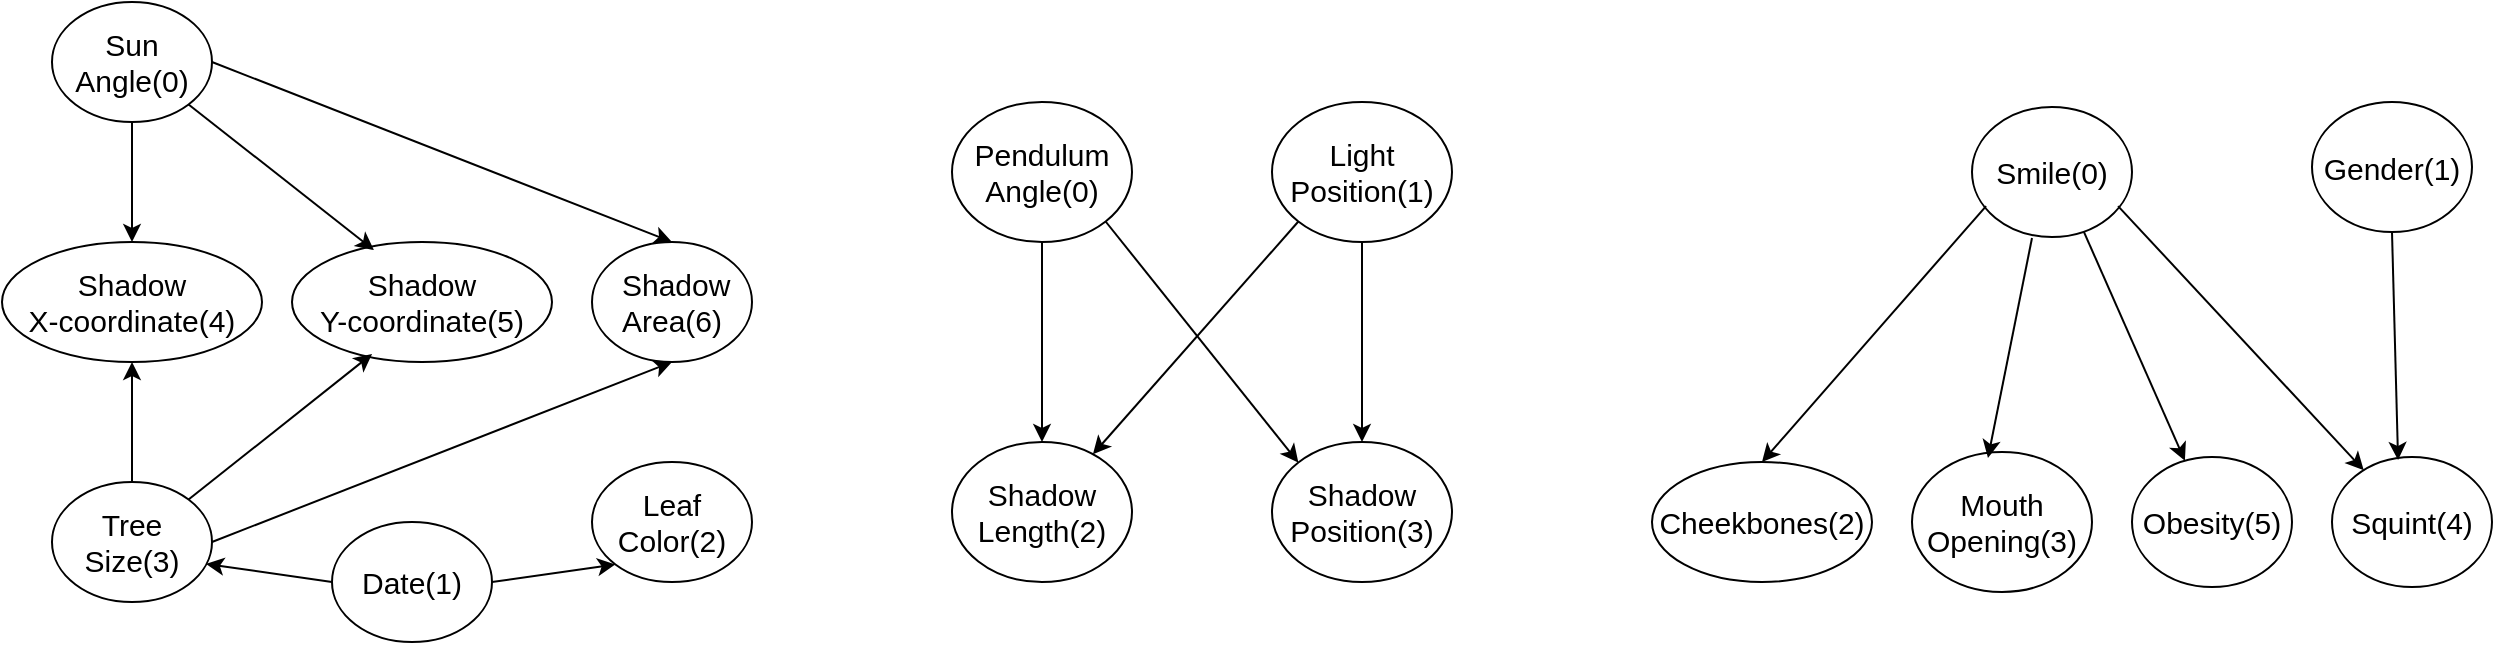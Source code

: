 <mxfile version="22.1.18" type="github">
  <diagram name="第 1 页" id="nXLrCAXywMhfkzrj3yQS">
    <mxGraphModel dx="2261" dy="738" grid="1" gridSize="10" guides="1" tooltips="1" connect="1" arrows="1" fold="1" page="1" pageScale="1" pageWidth="827" pageHeight="1169" math="0" shadow="0">
      <root>
        <mxCell id="0" />
        <mxCell id="1" parent="0" />
        <mxCell id="7ogSb8fjKF1HWpliJjE_-9" value="Date(1)" style="ellipse;whiteSpace=wrap;html=1;fontSize=15;" parent="1" vertex="1">
          <mxGeometry x="140" y="460" width="80" height="60" as="geometry" />
        </mxCell>
        <mxCell id="7ogSb8fjKF1HWpliJjE_-11" value="Sun Angle(0)" style="ellipse;whiteSpace=wrap;html=1;fontSize=15;" parent="1" vertex="1">
          <mxGeometry y="200" width="80" height="60" as="geometry" />
        </mxCell>
        <mxCell id="7ogSb8fjKF1HWpliJjE_-12" value="Leaf Color(2)" style="ellipse;whiteSpace=wrap;html=1;fontSize=15;" parent="1" vertex="1">
          <mxGeometry x="270" y="430" width="80" height="60" as="geometry" />
        </mxCell>
        <mxCell id="7ogSb8fjKF1HWpliJjE_-14" value="&lt;div&gt;Shadow&lt;/div&gt;X-coordinate(4)" style="ellipse;whiteSpace=wrap;html=1;fontSize=15;" parent="1" vertex="1">
          <mxGeometry x="-25" y="320" width="130" height="60" as="geometry" />
        </mxCell>
        <mxCell id="7ogSb8fjKF1HWpliJjE_-15" value="&amp;nbsp;Shadow Area(6)" style="ellipse;whiteSpace=wrap;html=1;fontSize=15;" parent="1" vertex="1">
          <mxGeometry x="270" y="320" width="80" height="60" as="geometry" />
        </mxCell>
        <mxCell id="7ogSb8fjKF1HWpliJjE_-16" value="&lt;div&gt;Tree&lt;/div&gt;Size(3)" style="ellipse;whiteSpace=wrap;html=1;fontSize=15;" parent="1" vertex="1">
          <mxGeometry y="440" width="80" height="60" as="geometry" />
        </mxCell>
        <mxCell id="hneB86rel0OWrAmVbkHW-1" value="&lt;div&gt;Shadow&lt;/div&gt;Y-coordinate(5)" style="ellipse;whiteSpace=wrap;html=1;fontSize=15;" vertex="1" parent="1">
          <mxGeometry x="120" y="320" width="130" height="60" as="geometry" />
        </mxCell>
        <mxCell id="hneB86rel0OWrAmVbkHW-2" value="" style="endArrow=classic;html=1;rounded=0;exitX=0.5;exitY=1;exitDx=0;exitDy=0;entryX=0.5;entryY=0;entryDx=0;entryDy=0;" edge="1" parent="1" source="7ogSb8fjKF1HWpliJjE_-11" target="7ogSb8fjKF1HWpliJjE_-14">
          <mxGeometry width="50" height="50" relative="1" as="geometry">
            <mxPoint x="390" y="410" as="sourcePoint" />
            <mxPoint x="440" y="360" as="targetPoint" />
          </mxGeometry>
        </mxCell>
        <mxCell id="hneB86rel0OWrAmVbkHW-3" value="" style="endArrow=classic;html=1;rounded=0;exitX=1;exitY=1;exitDx=0;exitDy=0;entryX=0.315;entryY=0.067;entryDx=0;entryDy=0;entryPerimeter=0;" edge="1" parent="1" source="7ogSb8fjKF1HWpliJjE_-11" target="hneB86rel0OWrAmVbkHW-1">
          <mxGeometry width="50" height="50" relative="1" as="geometry">
            <mxPoint x="390" y="410" as="sourcePoint" />
            <mxPoint x="440" y="360" as="targetPoint" />
          </mxGeometry>
        </mxCell>
        <mxCell id="hneB86rel0OWrAmVbkHW-4" value="" style="endArrow=classic;html=1;rounded=0;exitX=1;exitY=0.5;exitDx=0;exitDy=0;entryX=0.5;entryY=0;entryDx=0;entryDy=0;" edge="1" parent="1" source="7ogSb8fjKF1HWpliJjE_-11" target="7ogSb8fjKF1HWpliJjE_-15">
          <mxGeometry width="50" height="50" relative="1" as="geometry">
            <mxPoint x="390" y="410" as="sourcePoint" />
            <mxPoint x="440" y="360" as="targetPoint" />
          </mxGeometry>
        </mxCell>
        <mxCell id="hneB86rel0OWrAmVbkHW-5" value="" style="endArrow=classic;html=1;rounded=0;exitX=0.5;exitY=0;exitDx=0;exitDy=0;entryX=0.5;entryY=1;entryDx=0;entryDy=0;" edge="1" parent="1" source="7ogSb8fjKF1HWpliJjE_-16" target="7ogSb8fjKF1HWpliJjE_-14">
          <mxGeometry width="50" height="50" relative="1" as="geometry">
            <mxPoint x="390" y="410" as="sourcePoint" />
            <mxPoint x="440" y="360" as="targetPoint" />
          </mxGeometry>
        </mxCell>
        <mxCell id="hneB86rel0OWrAmVbkHW-6" value="" style="endArrow=classic;html=1;rounded=0;exitX=1;exitY=0;exitDx=0;exitDy=0;entryX=0.308;entryY=0.933;entryDx=0;entryDy=0;entryPerimeter=0;" edge="1" parent="1" source="7ogSb8fjKF1HWpliJjE_-16" target="hneB86rel0OWrAmVbkHW-1">
          <mxGeometry width="50" height="50" relative="1" as="geometry">
            <mxPoint x="390" y="410" as="sourcePoint" />
            <mxPoint x="440" y="360" as="targetPoint" />
          </mxGeometry>
        </mxCell>
        <mxCell id="hneB86rel0OWrAmVbkHW-7" value="" style="endArrow=classic;html=1;rounded=0;exitX=1;exitY=0.5;exitDx=0;exitDy=0;entryX=0.5;entryY=1;entryDx=0;entryDy=0;" edge="1" parent="1" source="7ogSb8fjKF1HWpliJjE_-16" target="7ogSb8fjKF1HWpliJjE_-15">
          <mxGeometry width="50" height="50" relative="1" as="geometry">
            <mxPoint x="390" y="410" as="sourcePoint" />
            <mxPoint x="440" y="360" as="targetPoint" />
          </mxGeometry>
        </mxCell>
        <mxCell id="hneB86rel0OWrAmVbkHW-10" value="" style="endArrow=classic;html=1;rounded=0;exitX=0;exitY=0.5;exitDx=0;exitDy=0;entryX=0.963;entryY=0.683;entryDx=0;entryDy=0;entryPerimeter=0;" edge="1" parent="1" source="7ogSb8fjKF1HWpliJjE_-9" target="7ogSb8fjKF1HWpliJjE_-16">
          <mxGeometry width="50" height="50" relative="1" as="geometry">
            <mxPoint x="390" y="410" as="sourcePoint" />
            <mxPoint x="440" y="360" as="targetPoint" />
          </mxGeometry>
        </mxCell>
        <mxCell id="hneB86rel0OWrAmVbkHW-11" value="" style="endArrow=classic;html=1;rounded=0;exitX=1;exitY=0.5;exitDx=0;exitDy=0;entryX=0;entryY=1;entryDx=0;entryDy=0;" edge="1" parent="1" source="7ogSb8fjKF1HWpliJjE_-9" target="7ogSb8fjKF1HWpliJjE_-12">
          <mxGeometry width="50" height="50" relative="1" as="geometry">
            <mxPoint x="390" y="410" as="sourcePoint" />
            <mxPoint x="440" y="360" as="targetPoint" />
          </mxGeometry>
        </mxCell>
        <mxCell id="hneB86rel0OWrAmVbkHW-12" value="Pendulum Angle(0)" style="ellipse;whiteSpace=wrap;html=1;fontSize=15;" vertex="1" parent="1">
          <mxGeometry x="450" y="250" width="90" height="70" as="geometry" />
        </mxCell>
        <mxCell id="hneB86rel0OWrAmVbkHW-14" value="Shadow Position(3)" style="ellipse;whiteSpace=wrap;html=1;fontSize=15;" vertex="1" parent="1">
          <mxGeometry x="610" y="420" width="90" height="70" as="geometry" />
        </mxCell>
        <mxCell id="hneB86rel0OWrAmVbkHW-15" value="&lt;div&gt;Light &lt;span style=&quot;background-color: initial;&quot;&gt;Position(1)&lt;/span&gt;&lt;/div&gt;" style="ellipse;whiteSpace=wrap;html=1;fontSize=15;" vertex="1" parent="1">
          <mxGeometry x="610" y="250" width="90" height="70" as="geometry" />
        </mxCell>
        <mxCell id="hneB86rel0OWrAmVbkHW-16" value="Shadow Length(2)" style="ellipse;whiteSpace=wrap;html=1;fontSize=15;" vertex="1" parent="1">
          <mxGeometry x="450" y="420" width="90" height="70" as="geometry" />
        </mxCell>
        <mxCell id="hneB86rel0OWrAmVbkHW-17" value="" style="endArrow=classic;html=1;rounded=0;exitX=0.5;exitY=1;exitDx=0;exitDy=0;entryX=0.5;entryY=0;entryDx=0;entryDy=0;" edge="1" parent="1" source="hneB86rel0OWrAmVbkHW-12" target="hneB86rel0OWrAmVbkHW-16">
          <mxGeometry width="50" height="50" relative="1" as="geometry">
            <mxPoint x="390" y="410" as="sourcePoint" />
            <mxPoint x="440" y="360" as="targetPoint" />
          </mxGeometry>
        </mxCell>
        <mxCell id="hneB86rel0OWrAmVbkHW-18" value="" style="endArrow=classic;html=1;rounded=0;exitX=1;exitY=1;exitDx=0;exitDy=0;entryX=0;entryY=0;entryDx=0;entryDy=0;" edge="1" parent="1" source="hneB86rel0OWrAmVbkHW-12" target="hneB86rel0OWrAmVbkHW-14">
          <mxGeometry width="50" height="50" relative="1" as="geometry">
            <mxPoint x="390" y="410" as="sourcePoint" />
            <mxPoint x="440" y="360" as="targetPoint" />
          </mxGeometry>
        </mxCell>
        <mxCell id="hneB86rel0OWrAmVbkHW-19" value="" style="endArrow=classic;html=1;rounded=0;exitX=0;exitY=1;exitDx=0;exitDy=0;" edge="1" parent="1" source="hneB86rel0OWrAmVbkHW-15" target="hneB86rel0OWrAmVbkHW-16">
          <mxGeometry width="50" height="50" relative="1" as="geometry">
            <mxPoint x="390" y="410" as="sourcePoint" />
            <mxPoint x="440" y="360" as="targetPoint" />
          </mxGeometry>
        </mxCell>
        <mxCell id="hneB86rel0OWrAmVbkHW-20" value="" style="endArrow=classic;html=1;rounded=0;exitX=0.5;exitY=1;exitDx=0;exitDy=0;entryX=0.5;entryY=0;entryDx=0;entryDy=0;" edge="1" parent="1" source="hneB86rel0OWrAmVbkHW-15" target="hneB86rel0OWrAmVbkHW-14">
          <mxGeometry width="50" height="50" relative="1" as="geometry">
            <mxPoint x="390" y="410" as="sourcePoint" />
            <mxPoint x="440" y="360" as="targetPoint" />
          </mxGeometry>
        </mxCell>
        <mxCell id="hneB86rel0OWrAmVbkHW-21" value="Smile(0)" style="ellipse;whiteSpace=wrap;html=1;fontSize=15;" vertex="1" parent="1">
          <mxGeometry x="960" y="252.5" width="80" height="65" as="geometry" />
        </mxCell>
        <mxCell id="hneB86rel0OWrAmVbkHW-22" value="Obesity(5)" style="ellipse;whiteSpace=wrap;html=1;fontSize=15;" vertex="1" parent="1">
          <mxGeometry x="1040" y="427.5" width="80" height="65" as="geometry" />
        </mxCell>
        <mxCell id="hneB86rel0OWrAmVbkHW-23" value="Gender(1)" style="ellipse;whiteSpace=wrap;html=1;fontSize=15;" vertex="1" parent="1">
          <mxGeometry x="1130" y="250" width="80" height="65" as="geometry" />
        </mxCell>
        <mxCell id="hneB86rel0OWrAmVbkHW-24" value="Squint(4)" style="ellipse;whiteSpace=wrap;html=1;fontSize=15;" vertex="1" parent="1">
          <mxGeometry x="1140" y="427.5" width="80" height="65" as="geometry" />
        </mxCell>
        <mxCell id="hneB86rel0OWrAmVbkHW-25" value="Cheekbones(2)" style="ellipse;whiteSpace=wrap;html=1;fontSize=15;" vertex="1" parent="1">
          <mxGeometry x="800" y="430" width="110" height="60" as="geometry" />
        </mxCell>
        <mxCell id="hneB86rel0OWrAmVbkHW-26" value="Mouth Opening(3)" style="ellipse;whiteSpace=wrap;html=1;fontSize=15;" vertex="1" parent="1">
          <mxGeometry x="930" y="425" width="90" height="70" as="geometry" />
        </mxCell>
        <mxCell id="hneB86rel0OWrAmVbkHW-27" value="" style="endArrow=classic;html=1;rounded=0;exitX=0.088;exitY=0.762;exitDx=0;exitDy=0;entryX=0.5;entryY=0;entryDx=0;entryDy=0;exitPerimeter=0;" edge="1" parent="1" source="hneB86rel0OWrAmVbkHW-21" target="hneB86rel0OWrAmVbkHW-25">
          <mxGeometry width="50" height="50" relative="1" as="geometry">
            <mxPoint x="520" y="410" as="sourcePoint" />
            <mxPoint x="570" y="360" as="targetPoint" />
          </mxGeometry>
        </mxCell>
        <mxCell id="hneB86rel0OWrAmVbkHW-28" value="" style="endArrow=classic;html=1;rounded=0;entryX=0.422;entryY=0.043;entryDx=0;entryDy=0;entryPerimeter=0;exitX=0.375;exitY=1.008;exitDx=0;exitDy=0;exitPerimeter=0;" edge="1" parent="1" source="hneB86rel0OWrAmVbkHW-21" target="hneB86rel0OWrAmVbkHW-26">
          <mxGeometry width="50" height="50" relative="1" as="geometry">
            <mxPoint x="990" y="320" as="sourcePoint" />
            <mxPoint x="970" y="420" as="targetPoint" />
          </mxGeometry>
        </mxCell>
        <mxCell id="hneB86rel0OWrAmVbkHW-30" value="" style="endArrow=classic;html=1;rounded=0;exitX=0.7;exitY=0.962;exitDx=0;exitDy=0;exitPerimeter=0;" edge="1" parent="1" source="hneB86rel0OWrAmVbkHW-21" target="hneB86rel0OWrAmVbkHW-22">
          <mxGeometry width="50" height="50" relative="1" as="geometry">
            <mxPoint x="1010" y="320" as="sourcePoint" />
            <mxPoint x="570" y="360" as="targetPoint" />
          </mxGeometry>
        </mxCell>
        <mxCell id="hneB86rel0OWrAmVbkHW-31" value="" style="endArrow=classic;html=1;rounded=0;exitX=0.913;exitY=0.762;exitDx=0;exitDy=0;exitPerimeter=0;" edge="1" parent="1" source="hneB86rel0OWrAmVbkHW-21" target="hneB86rel0OWrAmVbkHW-24">
          <mxGeometry width="50" height="50" relative="1" as="geometry">
            <mxPoint x="1150" y="580" as="sourcePoint" />
            <mxPoint x="1200" y="530" as="targetPoint" />
          </mxGeometry>
        </mxCell>
        <mxCell id="hneB86rel0OWrAmVbkHW-32" value="" style="endArrow=classic;html=1;rounded=0;exitX=0.5;exitY=1;exitDx=0;exitDy=0;entryX=0.413;entryY=0.023;entryDx=0;entryDy=0;entryPerimeter=0;" edge="1" parent="1" source="hneB86rel0OWrAmVbkHW-23" target="hneB86rel0OWrAmVbkHW-24">
          <mxGeometry width="50" height="50" relative="1" as="geometry">
            <mxPoint x="1200" y="580" as="sourcePoint" />
            <mxPoint x="1250" y="530" as="targetPoint" />
          </mxGeometry>
        </mxCell>
      </root>
    </mxGraphModel>
  </diagram>
</mxfile>
